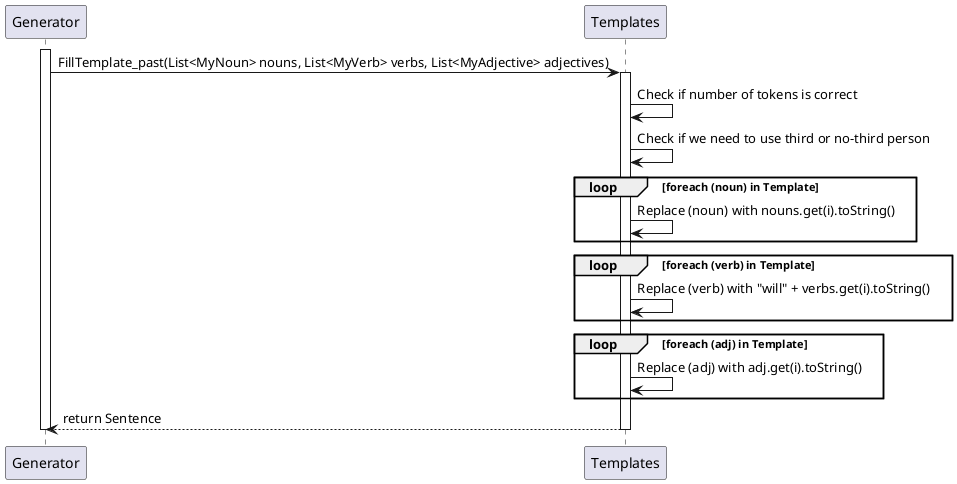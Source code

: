 @startuml InternalFillTemplate_


activate Generator
Generator -> Templates: FillTemplate_past(List<MyNoun> nouns, List<MyVerb> verbs, List<MyAdjective> adjectives)
activate Templates

Templates->Templates: Check if number of tokens is correct
Templates->Templates: Check if we need to use third or no-third person

loop foreach (noun) in Template
    Templates ->Templates: Replace (noun) with nouns.get(i).toString()
end

loop foreach (verb) in Template
    Templates ->Templates: Replace (verb) with "will" + verbs.get(i).toString()
end   

loop foreach (adj) in Template
    Templates ->Templates: Replace (adj) with adj.get(i).toString()
end   

Templates --> Generator: return Sentence 
deactivate Templates

deactivate Generator

@enduml
